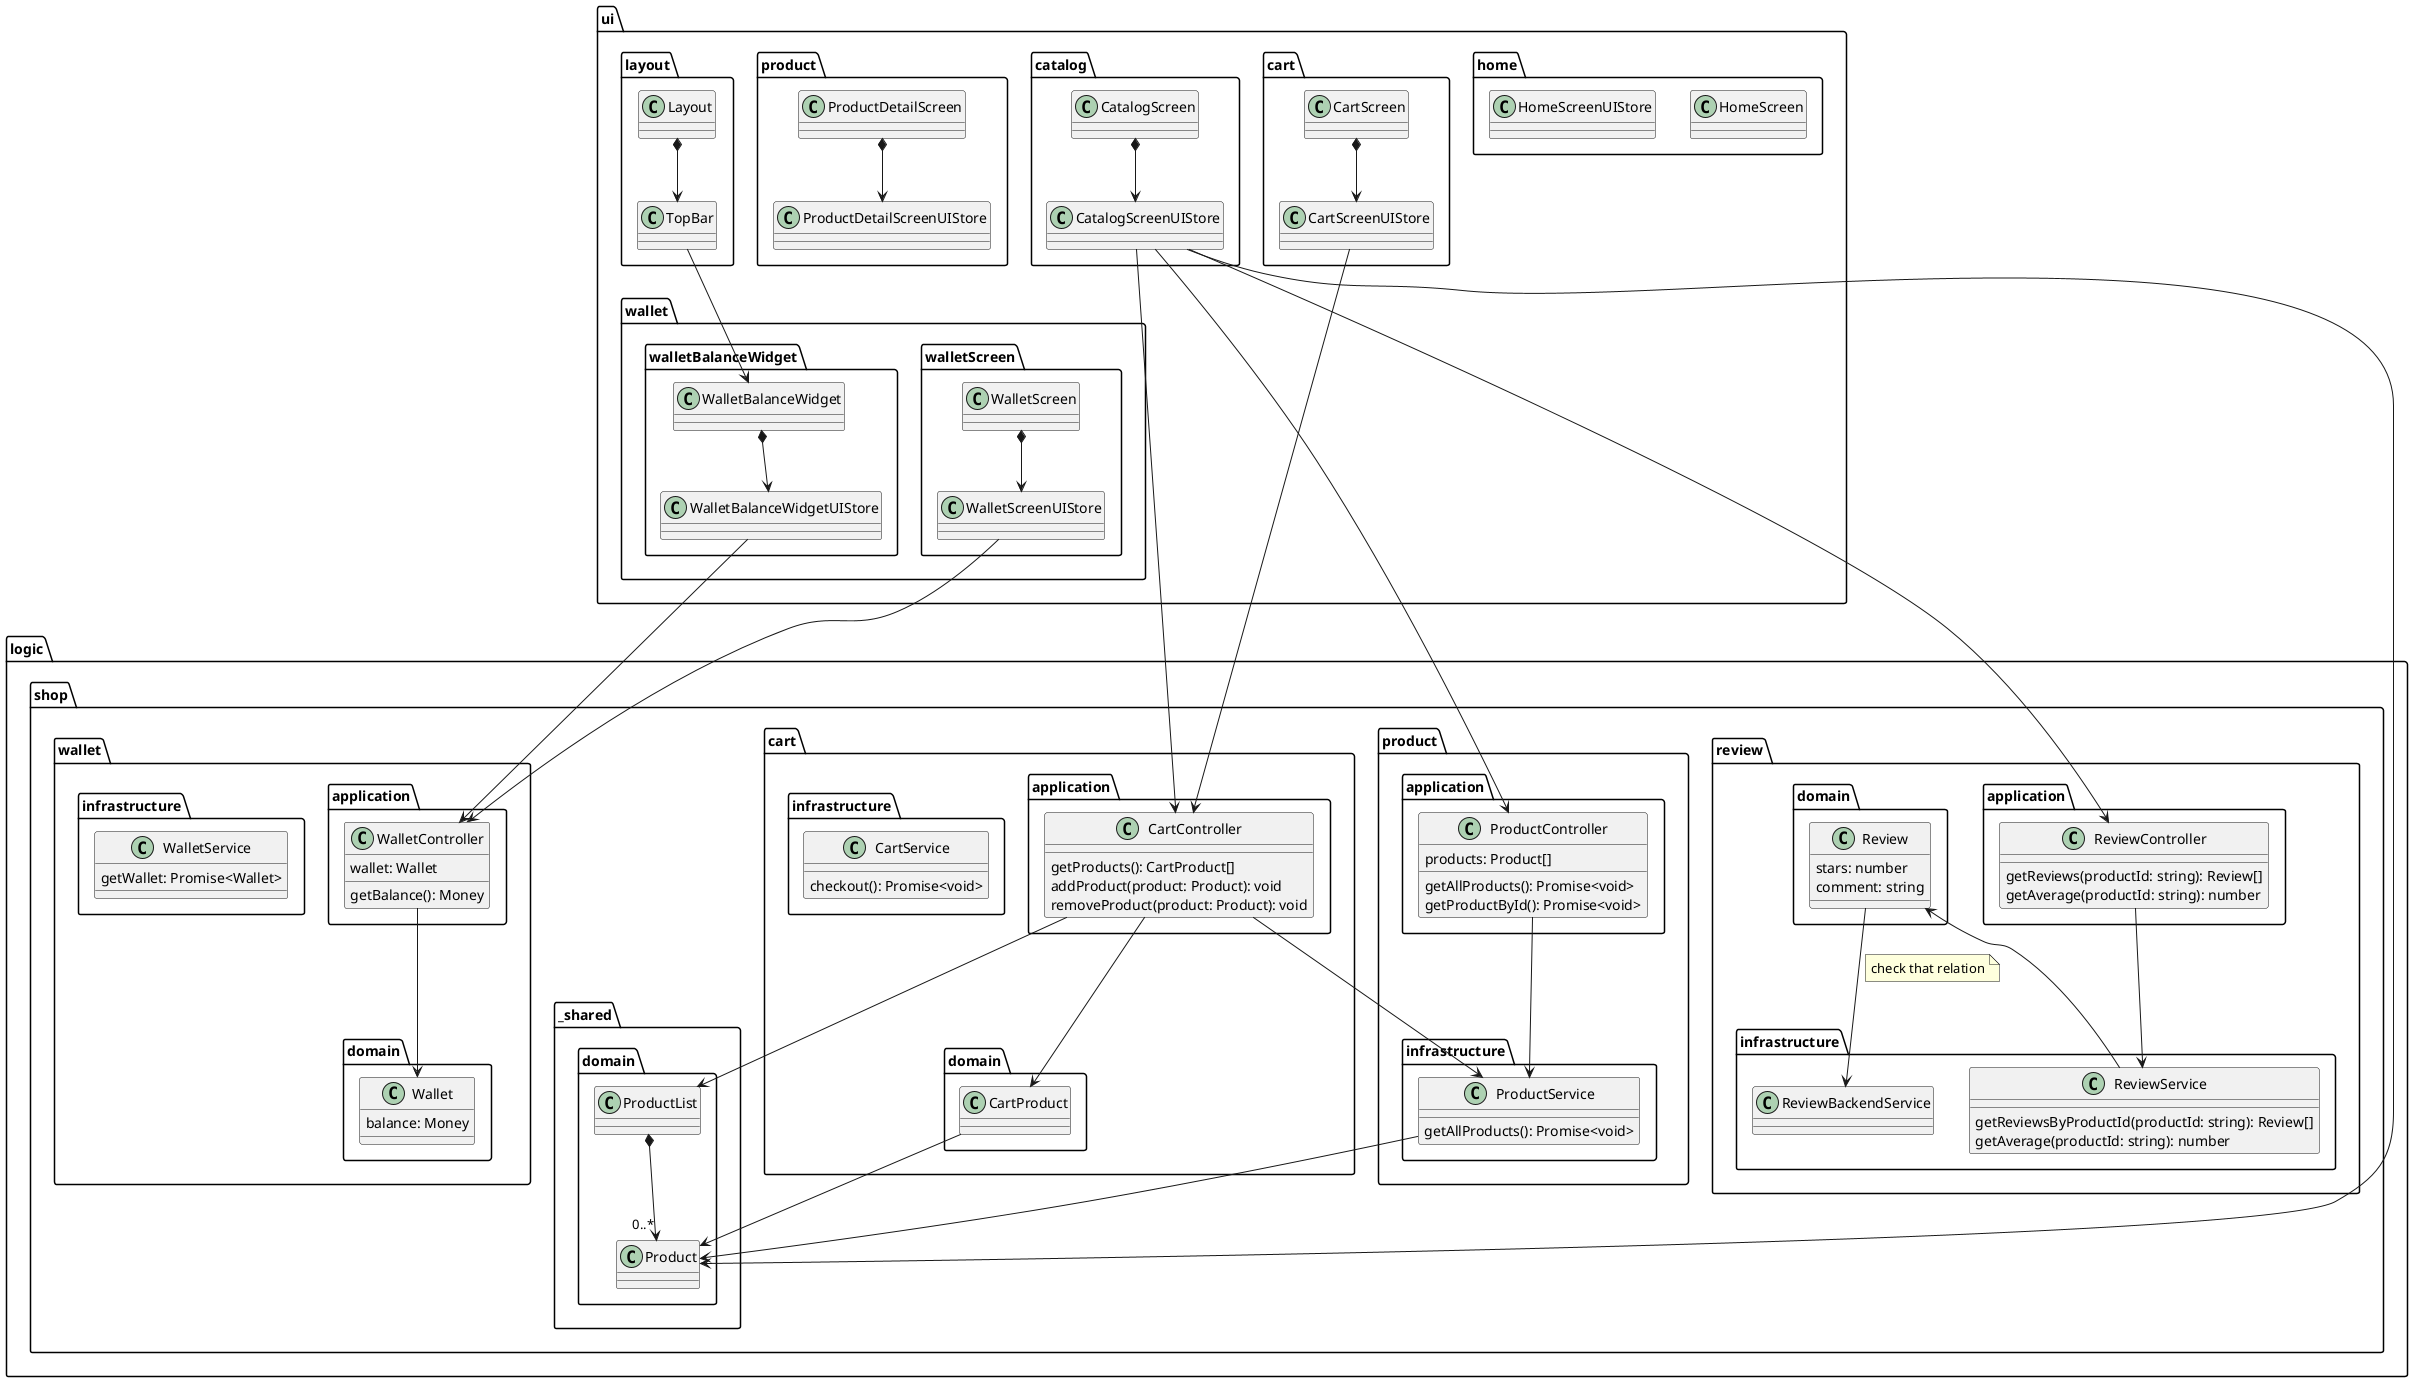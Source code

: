 @startuml Contexts
namespace ui {
  namespace home {
    class HomeScreen {}
    class HomeScreenUIStore {}
  }
  namespace cart {
    class CartScreen {}
    class CartScreenUIStore {}
    CartScreen *--> CartScreenUIStore
  }
  namespace catalog {
    class CatalogScreen {}
    class CatalogScreenUIStore {}
    CatalogScreen *--> CatalogScreenUIStore
  }
  namespace product {
    class ProductDetailScreen {}
    class ProductDetailScreenUIStore {}
    ProductDetailScreen *--> ProductDetailScreenUIStore

  }
  namespace wallet {
    namespace walletBalanceWidget {
      class WalletBalanceWidget {}
      class WalletBalanceWidgetUIStore {}
      WalletBalanceWidget *--> WalletBalanceWidgetUIStore
    }
    namespace walletScreen {
      class WalletScreen {}
      class WalletScreenUIStore {}
      WalletScreen *--> WalletScreenUIStore
    }

  }
  namespace layout {
    class TopBar {}
    class Layout {}

    Layout *--> TopBar
  }

  ui.layout.TopBar --> ui.wallet.walletBalanceWidget.WalletBalanceWidget
}

namespace logic {
  namespace shop {
    namespace _shared {
      namespace domain {
        class Product
        class ProductList

        ProductList *--> "0..*" Product
      }
    }
    namespace cart {
      namespace application {
        class CartController {
          getProducts(): CartProduct[]
          addProduct(product: Product): void
          removeProduct(product: Product): void
        }
      }
      namespace domain {
        class CartProduct {}
      }
      namespace infrastructure {
        class CartService {
          checkout(): Promise<void>
        }
      }

      application.CartController --> domain.CartProduct
    }
    namespace product {
      namespace application {
        class ProductController {
          products: Product[]
          getAllProducts(): Promise<void>
          getProductById(): Promise<void>
        }
      }
      namespace infrastructure {
        class ProductService {
          getAllProducts(): Promise<void>
        }
      }
      application.ProductController --> infrastructure.ProductService
    }
    namespace review {
      namespace application {
        class ReviewController {
          getReviews(productId: string): Review[]
          getAverage(productId: string): number
        }
      }
      namespace domain {
        class Review {
          stars: number
          comment: string
        }
      }
      namespace infrastructure {
        class ReviewService {
          getReviewsByProductId(productId: string): Review[]
          getAverage(productId: string): number
        }
      }
      application.ReviewController --> infrastructure.ReviewService
      domain.Review --> infrastructure.ReviewBackendService
      note on link
      check that relation
      end note
      infrastructure.ReviewService --> domain.Review
    }
    namespace wallet {
      namespace application {
        class WalletController {
          wallet: Wallet
          getBalance(): Money
        }
      }
      namespace domain {
        class Wallet {
          balance: Money
        }
      }
      namespace infrastructure {
        class WalletService {
          getWallet: Promise<Wallet>
        }
      }
      application.WalletController --> domain.Wallet
    }

    logic.shop.cart.application.CartController --> logic.shop._shared.domain.ProductList
    logic.shop.cart.application.CartController --> logic.shop.product.infrastructure.ProductService
    logic.shop.cart.domain.CartProduct --> logic.shop._shared.domain.Product

    logic.shop.product.infrastructure.ProductService --> logic.shop._shared.domain.Product

  }
}

ui.cart.CartScreenUIStore --> logic.shop.cart.application.CartController

ui.catalog.CatalogScreenUIStore --> logic.shop._shared.domain.Product
ui.catalog.CatalogScreenUIStore --> logic.shop.cart.application.CartController
ui.catalog.CatalogScreenUIStore --> logic.shop.product.application.ProductController
ui.catalog.CatalogScreenUIStore --> logic.shop.review.application.ReviewController

ui.wallet.walletBalanceWidget.WalletBalanceWidgetUIStore --> logic.shop.wallet.application.WalletController
ui.wallet.walletScreen.WalletScreenUIStore --> logic.shop.wallet.application.WalletController
@enduml
